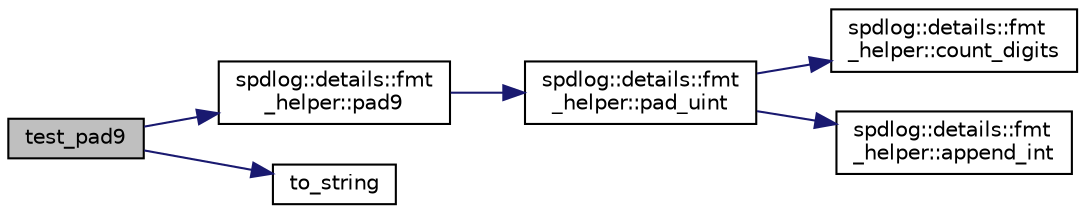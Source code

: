 digraph "test_pad9"
{
  edge [fontname="Helvetica",fontsize="10",labelfontname="Helvetica",labelfontsize="10"];
  node [fontname="Helvetica",fontsize="10",shape=record];
  rankdir="LR";
  Node1 [label="test_pad9",height=0.2,width=0.4,color="black", fillcolor="grey75", style="filled" fontcolor="black"];
  Node1 -> Node2 [color="midnightblue",fontsize="10",style="solid",fontname="Helvetica"];
  Node2 [label="spdlog::details::fmt\l_helper::pad9",height=0.2,width=0.4,color="black", fillcolor="white", style="filled",URL="$namespacespdlog_1_1details_1_1fmt__helper.html#aad467c706932b56929dae091b39c23f3"];
  Node2 -> Node3 [color="midnightblue",fontsize="10",style="solid",fontname="Helvetica"];
  Node3 [label="spdlog::details::fmt\l_helper::pad_uint",height=0.2,width=0.4,color="black", fillcolor="white", style="filled",URL="$namespacespdlog_1_1details_1_1fmt__helper.html#a569553750f9f2fa7b16c94a56a398de3"];
  Node3 -> Node4 [color="midnightblue",fontsize="10",style="solid",fontname="Helvetica"];
  Node4 [label="spdlog::details::fmt\l_helper::count_digits",height=0.2,width=0.4,color="black", fillcolor="white", style="filled",URL="$namespacespdlog_1_1details_1_1fmt__helper.html#a976eeb3c4a42ccfb05437aa9a0d4d9f7"];
  Node3 -> Node5 [color="midnightblue",fontsize="10",style="solid",fontname="Helvetica"];
  Node5 [label="spdlog::details::fmt\l_helper::append_int",height=0.2,width=0.4,color="black", fillcolor="white", style="filled",URL="$namespacespdlog_1_1details_1_1fmt__helper.html#a0d2621043fa718e54ffcaa2e9812dfa4"];
  Node1 -> Node6 [color="midnightblue",fontsize="10",style="solid",fontname="Helvetica"];
  Node6 [label="to_string",height=0.2,width=0.4,color="black", fillcolor="white", style="filled",URL="$format_8h.html#afe05b087244838ced775fa3f28134c34"];
}
